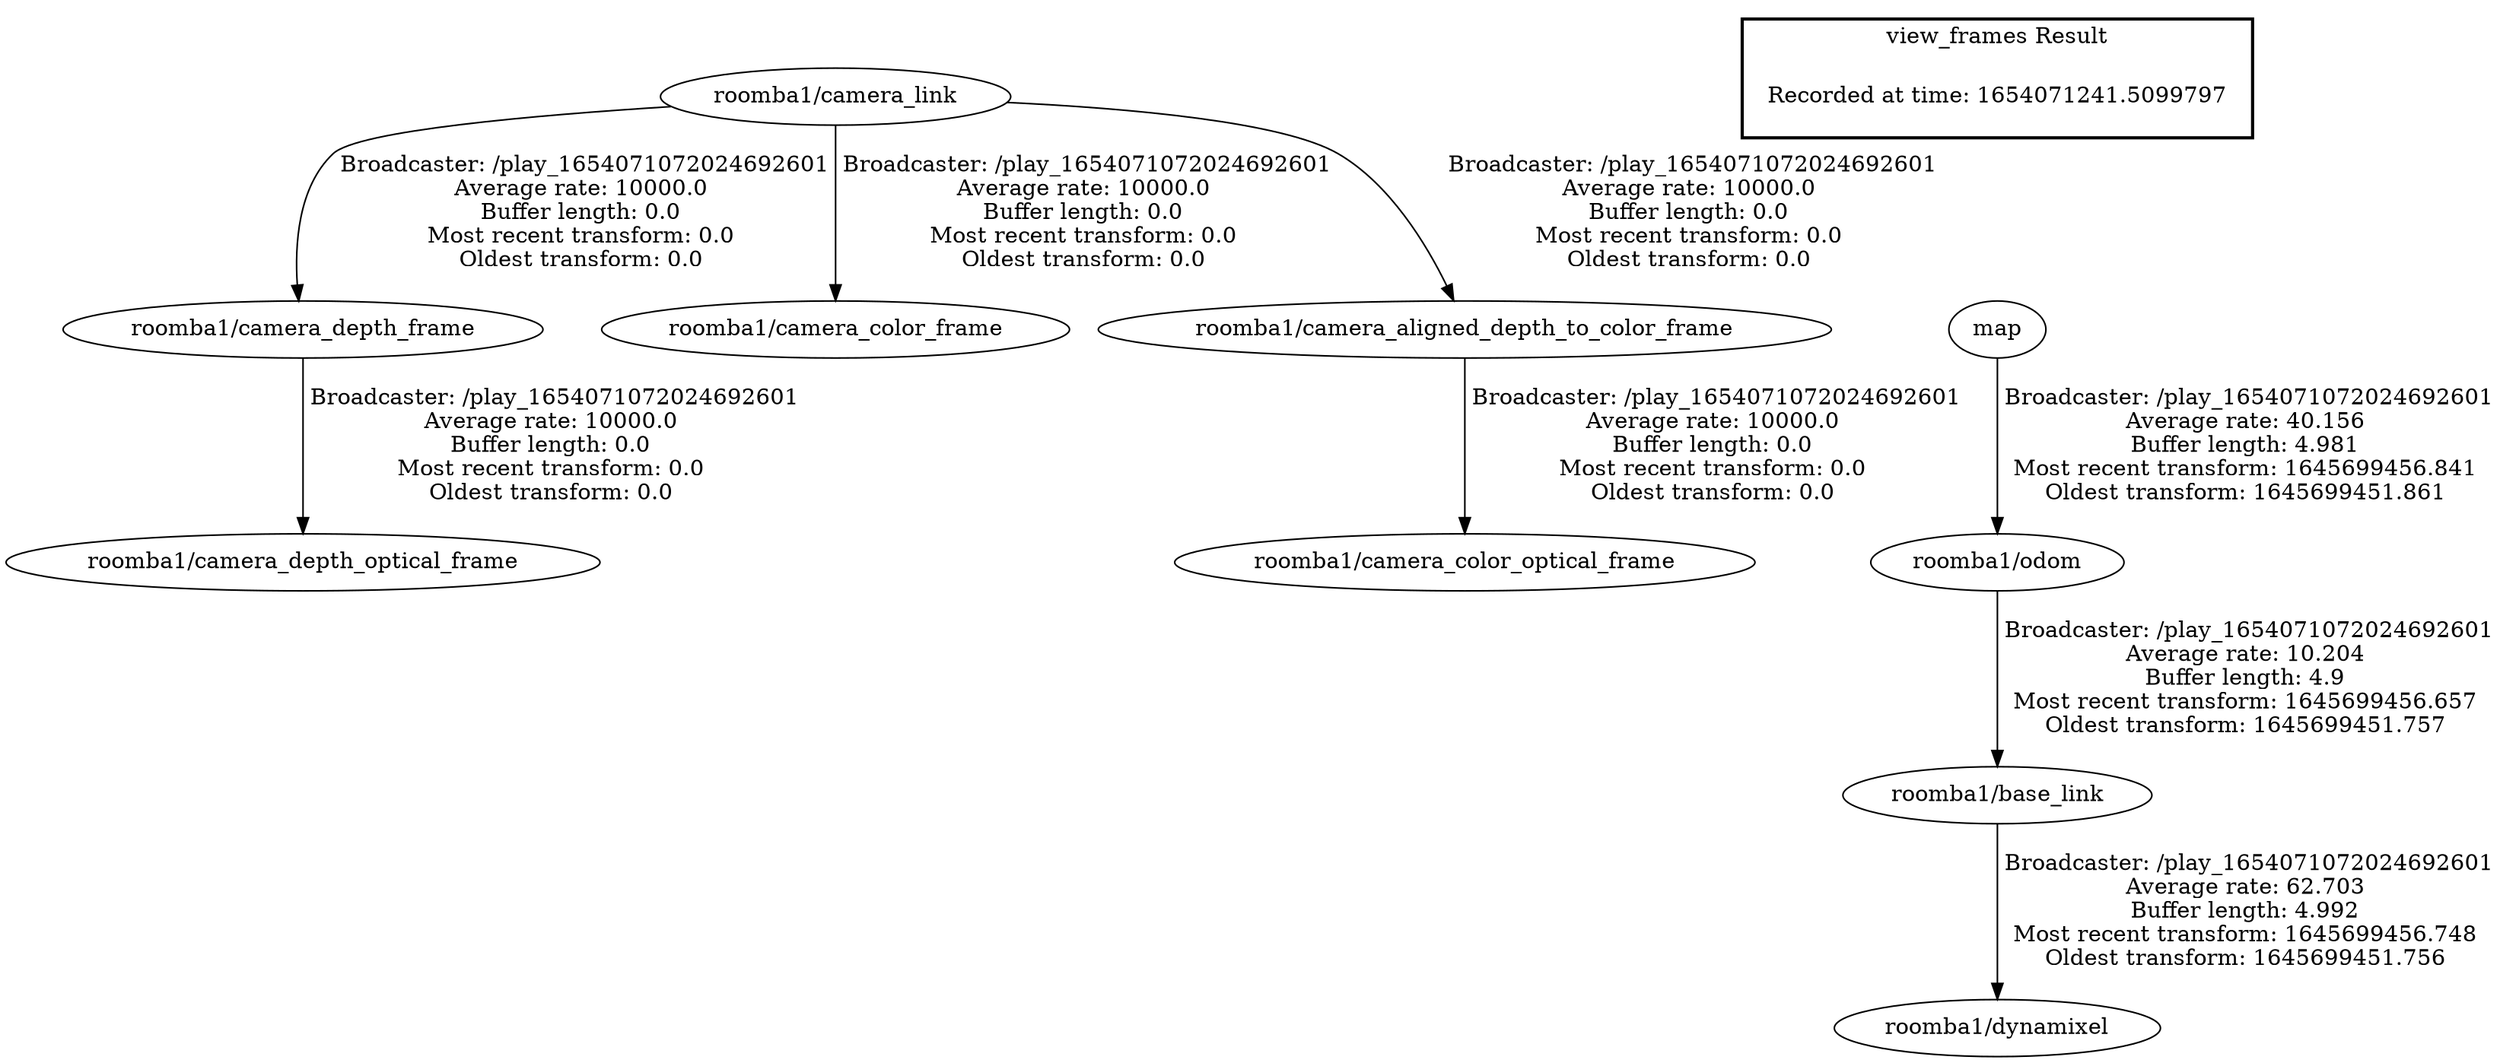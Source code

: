 digraph G {
"roomba1/camera_link" -> "roomba1/camera_depth_frame"[label=" Broadcaster: /play_1654071072024692601\nAverage rate: 10000.0\nBuffer length: 0.0\nMost recent transform: 0.0\nOldest transform: 0.0\n"];
"roomba1/camera_depth_frame" -> "roomba1/camera_depth_optical_frame"[label=" Broadcaster: /play_1654071072024692601\nAverage rate: 10000.0\nBuffer length: 0.0\nMost recent transform: 0.0\nOldest transform: 0.0\n"];
"roomba1/camera_link" -> "roomba1/camera_color_frame"[label=" Broadcaster: /play_1654071072024692601\nAverage rate: 10000.0\nBuffer length: 0.0\nMost recent transform: 0.0\nOldest transform: 0.0\n"];
"roomba1/camera_aligned_depth_to_color_frame" -> "roomba1/camera_color_optical_frame"[label=" Broadcaster: /play_1654071072024692601\nAverage rate: 10000.0\nBuffer length: 0.0\nMost recent transform: 0.0\nOldest transform: 0.0\n"];
"roomba1/camera_link" -> "roomba1/camera_aligned_depth_to_color_frame"[label=" Broadcaster: /play_1654071072024692601\nAverage rate: 10000.0\nBuffer length: 0.0\nMost recent transform: 0.0\nOldest transform: 0.0\n"];
"roomba1/base_link" -> "roomba1/dynamixel"[label=" Broadcaster: /play_1654071072024692601\nAverage rate: 62.703\nBuffer length: 4.992\nMost recent transform: 1645699456.748\nOldest transform: 1645699451.756\n"];
"roomba1/odom" -> "roomba1/base_link"[label=" Broadcaster: /play_1654071072024692601\nAverage rate: 10.204\nBuffer length: 4.9\nMost recent transform: 1645699456.657\nOldest transform: 1645699451.757\n"];
"map" -> "roomba1/odom"[label=" Broadcaster: /play_1654071072024692601\nAverage rate: 40.156\nBuffer length: 4.981\nMost recent transform: 1645699456.841\nOldest transform: 1645699451.861\n"];
edge [style=invis];
 subgraph cluster_legend { style=bold; color=black; label ="view_frames Result";
"Recorded at time: 1654071241.5099797"[ shape=plaintext ] ;
}->"map";
}